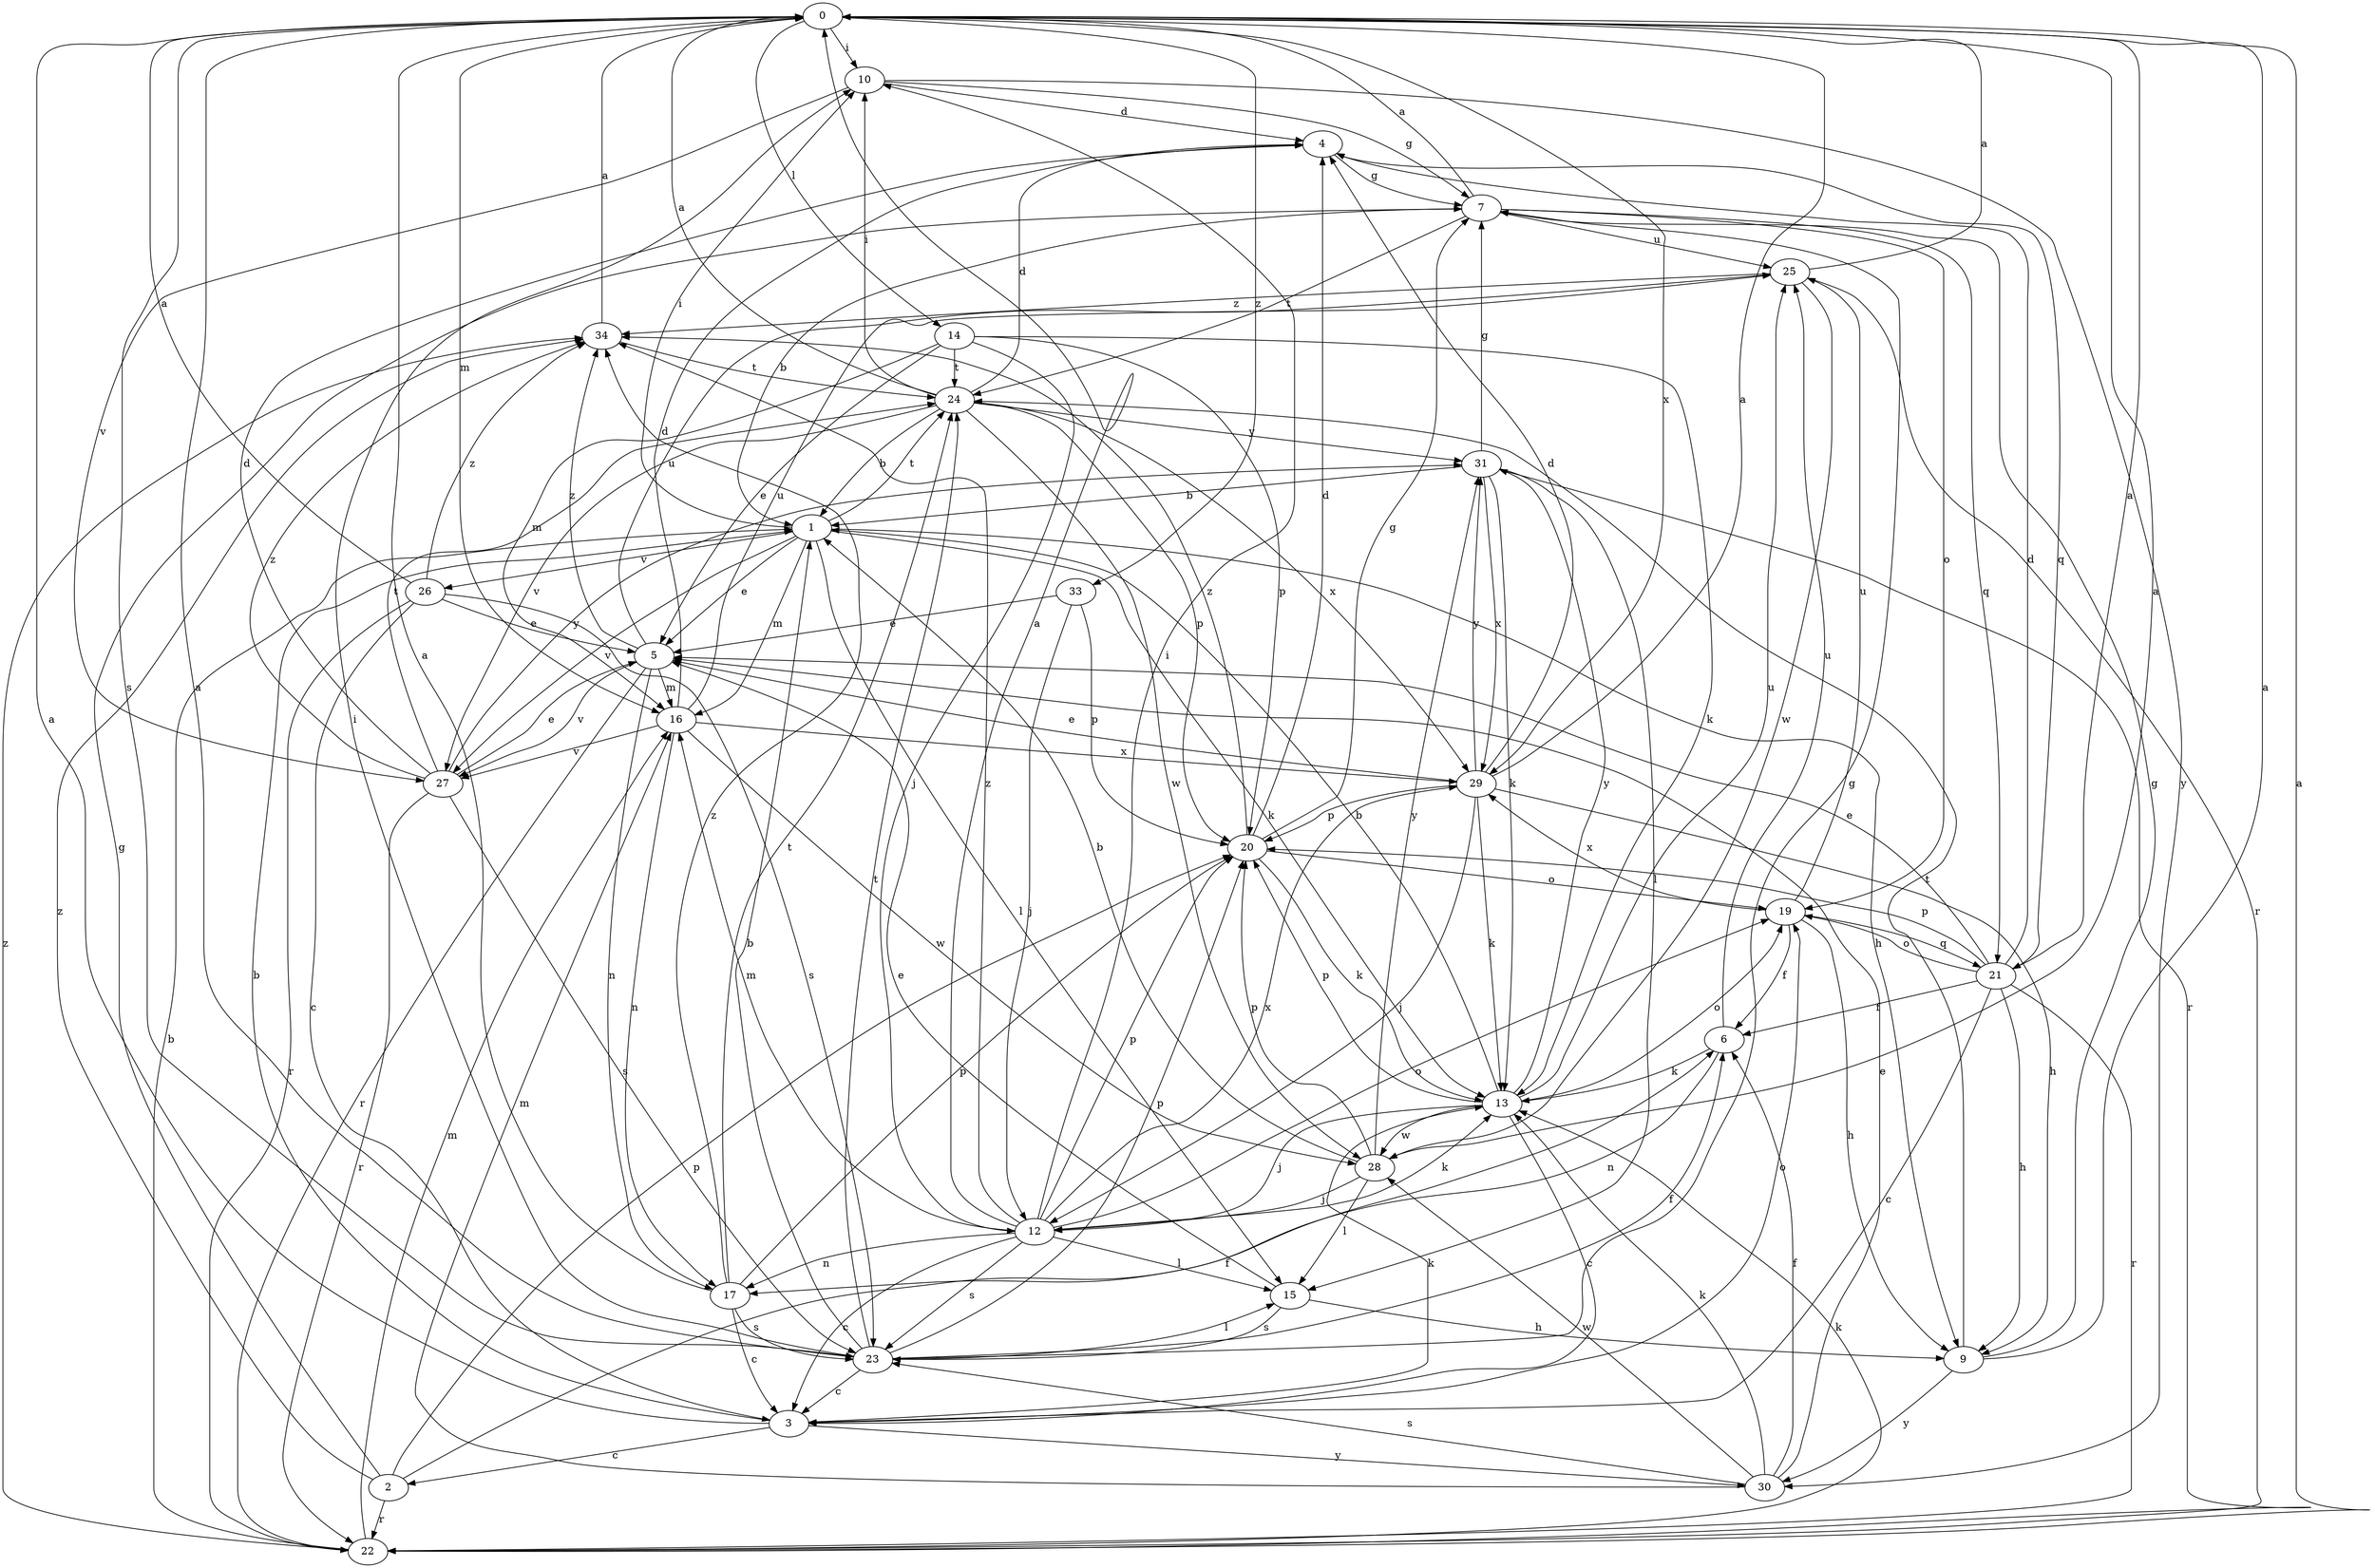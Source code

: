 strict digraph  {
0;
1;
2;
3;
4;
5;
6;
7;
9;
10;
12;
13;
14;
15;
16;
17;
19;
20;
21;
22;
23;
24;
25;
26;
27;
28;
29;
30;
31;
33;
34;
0 -> 10  [label=i];
0 -> 14  [label=l];
0 -> 16  [label=m];
0 -> 23  [label=s];
0 -> 29  [label=x];
0 -> 33  [label=z];
1 -> 5  [label=e];
1 -> 9  [label=h];
1 -> 10  [label=i];
1 -> 13  [label=k];
1 -> 15  [label=l];
1 -> 16  [label=m];
1 -> 24  [label=t];
1 -> 26  [label=v];
1 -> 27  [label=v];
2 -> 6  [label=f];
2 -> 7  [label=g];
2 -> 20  [label=p];
2 -> 22  [label=r];
2 -> 34  [label=z];
3 -> 0  [label=a];
3 -> 1  [label=b];
3 -> 2  [label=c];
3 -> 13  [label=k];
3 -> 19  [label=o];
3 -> 30  [label=y];
4 -> 7  [label=g];
4 -> 21  [label=q];
5 -> 16  [label=m];
5 -> 17  [label=n];
5 -> 22  [label=r];
5 -> 25  [label=u];
5 -> 27  [label=v];
5 -> 34  [label=z];
6 -> 13  [label=k];
6 -> 17  [label=n];
6 -> 25  [label=u];
7 -> 0  [label=a];
7 -> 1  [label=b];
7 -> 19  [label=o];
7 -> 21  [label=q];
7 -> 24  [label=t];
7 -> 25  [label=u];
9 -> 0  [label=a];
9 -> 7  [label=g];
9 -> 24  [label=t];
9 -> 30  [label=y];
10 -> 4  [label=d];
10 -> 7  [label=g];
10 -> 27  [label=v];
10 -> 30  [label=y];
12 -> 0  [label=a];
12 -> 3  [label=c];
12 -> 10  [label=i];
12 -> 13  [label=k];
12 -> 15  [label=l];
12 -> 16  [label=m];
12 -> 17  [label=n];
12 -> 19  [label=o];
12 -> 20  [label=p];
12 -> 23  [label=s];
12 -> 29  [label=x];
12 -> 34  [label=z];
13 -> 1  [label=b];
13 -> 3  [label=c];
13 -> 12  [label=j];
13 -> 19  [label=o];
13 -> 20  [label=p];
13 -> 25  [label=u];
13 -> 28  [label=w];
13 -> 31  [label=y];
14 -> 5  [label=e];
14 -> 12  [label=j];
14 -> 13  [label=k];
14 -> 16  [label=m];
14 -> 20  [label=p];
14 -> 24  [label=t];
15 -> 5  [label=e];
15 -> 9  [label=h];
15 -> 23  [label=s];
16 -> 4  [label=d];
16 -> 17  [label=n];
16 -> 25  [label=u];
16 -> 27  [label=v];
16 -> 28  [label=w];
16 -> 29  [label=x];
17 -> 0  [label=a];
17 -> 3  [label=c];
17 -> 20  [label=p];
17 -> 23  [label=s];
17 -> 24  [label=t];
17 -> 34  [label=z];
19 -> 6  [label=f];
19 -> 9  [label=h];
19 -> 21  [label=q];
19 -> 25  [label=u];
19 -> 29  [label=x];
20 -> 4  [label=d];
20 -> 7  [label=g];
20 -> 13  [label=k];
20 -> 19  [label=o];
20 -> 34  [label=z];
21 -> 0  [label=a];
21 -> 3  [label=c];
21 -> 4  [label=d];
21 -> 5  [label=e];
21 -> 6  [label=f];
21 -> 9  [label=h];
21 -> 19  [label=o];
21 -> 20  [label=p];
21 -> 22  [label=r];
22 -> 0  [label=a];
22 -> 1  [label=b];
22 -> 13  [label=k];
22 -> 16  [label=m];
22 -> 34  [label=z];
23 -> 0  [label=a];
23 -> 1  [label=b];
23 -> 3  [label=c];
23 -> 6  [label=f];
23 -> 7  [label=g];
23 -> 10  [label=i];
23 -> 15  [label=l];
23 -> 20  [label=p];
23 -> 24  [label=t];
24 -> 0  [label=a];
24 -> 1  [label=b];
24 -> 4  [label=d];
24 -> 10  [label=i];
24 -> 20  [label=p];
24 -> 27  [label=v];
24 -> 28  [label=w];
24 -> 29  [label=x];
24 -> 31  [label=y];
25 -> 0  [label=a];
25 -> 22  [label=r];
25 -> 28  [label=w];
25 -> 34  [label=z];
26 -> 0  [label=a];
26 -> 3  [label=c];
26 -> 5  [label=e];
26 -> 22  [label=r];
26 -> 23  [label=s];
26 -> 34  [label=z];
27 -> 4  [label=d];
27 -> 5  [label=e];
27 -> 22  [label=r];
27 -> 23  [label=s];
27 -> 24  [label=t];
27 -> 31  [label=y];
27 -> 34  [label=z];
28 -> 0  [label=a];
28 -> 1  [label=b];
28 -> 12  [label=j];
28 -> 15  [label=l];
28 -> 20  [label=p];
28 -> 31  [label=y];
29 -> 0  [label=a];
29 -> 4  [label=d];
29 -> 5  [label=e];
29 -> 9  [label=h];
29 -> 12  [label=j];
29 -> 13  [label=k];
29 -> 20  [label=p];
29 -> 31  [label=y];
30 -> 5  [label=e];
30 -> 6  [label=f];
30 -> 13  [label=k];
30 -> 16  [label=m];
30 -> 23  [label=s];
30 -> 28  [label=w];
31 -> 1  [label=b];
31 -> 7  [label=g];
31 -> 13  [label=k];
31 -> 15  [label=l];
31 -> 22  [label=r];
31 -> 29  [label=x];
33 -> 5  [label=e];
33 -> 12  [label=j];
33 -> 20  [label=p];
34 -> 0  [label=a];
34 -> 24  [label=t];
}
